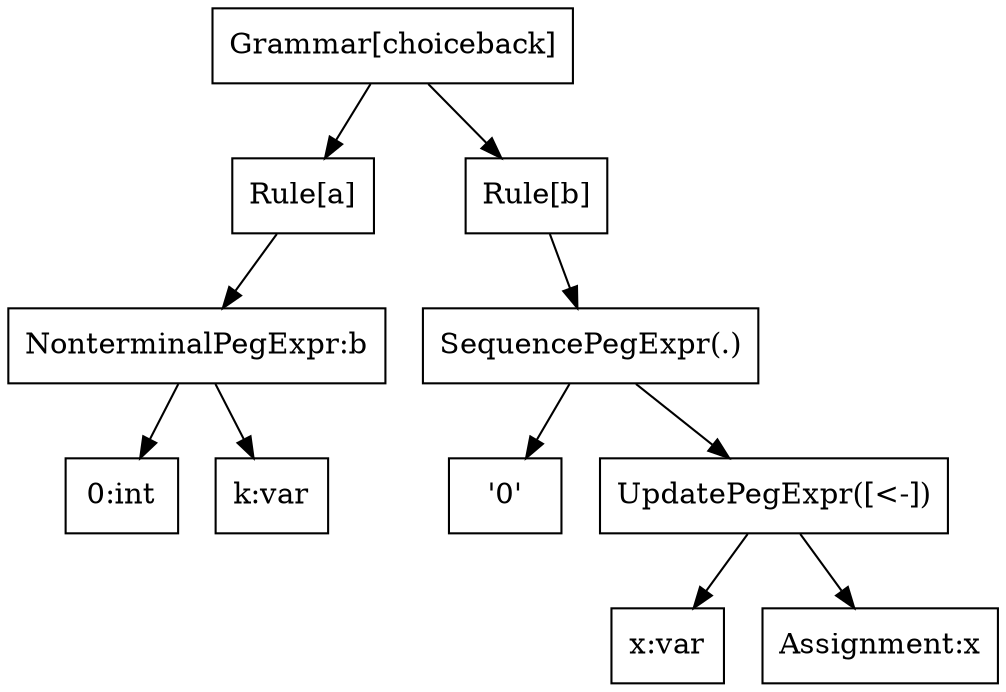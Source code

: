 Digraph choiceback {
  node [shape="box"];
  grammar [label = "Grammar[choiceback]"];

  aRule [label = "Rule[a]"];
  grammar -> aRule;
  NonterminalPeg0 [label = "NonterminalPegExpr:b"];
  aRule -> NonterminalPeg0;
  IntLiteralExpr0 [label = "0:int"];
  NonterminalPeg0 -> IntLiteralExpr0;
  attributeExpr1 [label = "k:var"];
  NonterminalPeg0 -> attributeExpr1;
  bRule [label = "Rule[b]"];
  grammar -> bRule;
  SequencePeg1 [label = "SequencePegExpr(.)"];
  bRule -> SequencePeg1;
  LiteralPeg2 [label = "'0'"];
  SequencePeg1 -> LiteralPeg2;
  UpdatePeg3 [label = "UpdatePegExpr([<-])"];
  SequencePeg1 -> UpdatePeg3;
  attributeExpr2 [label = "x:var"];
  UpdatePeg3 -> attributeExpr2;
  assignmentNode0 [label = "Assignment:x"];
  UpdatePeg3 -> assignmentNode0;
}